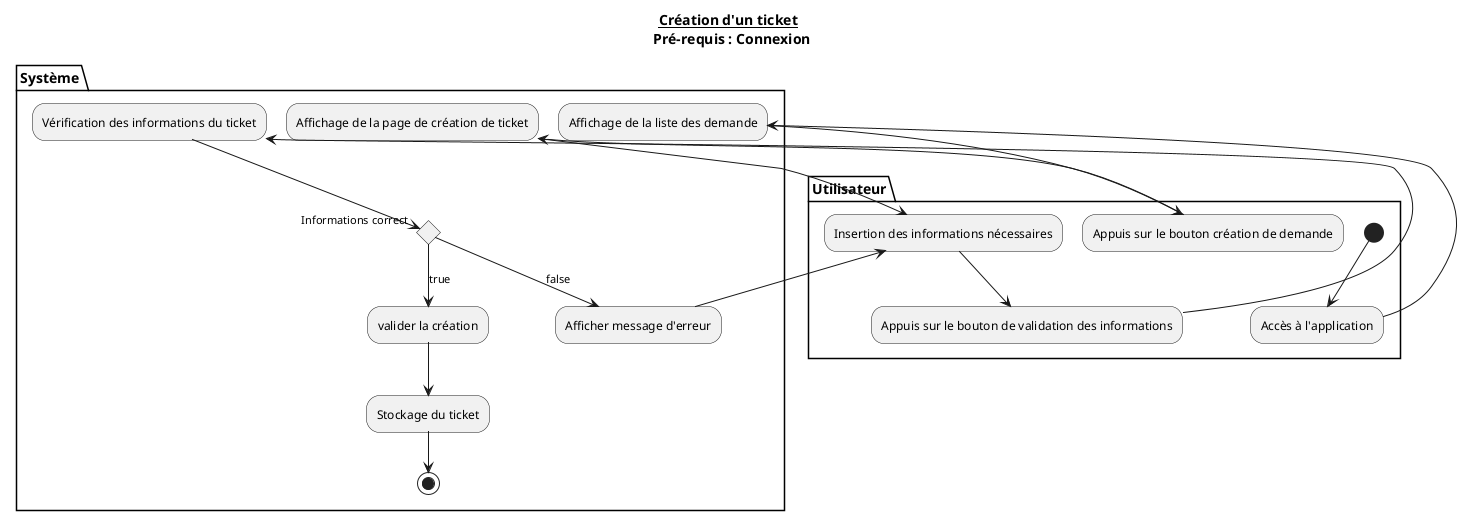 @startuml
title __Création d'un ticket__ \n Pré-requis : Connexion

partition Utilisateur {
  (*) --> "Accès à l'application"
}

partition Système {
  "Accès à l'application" --> "Affichage de la liste des demande"

partition Utilisateur {
  "Affichage de la liste des demande" --> "Appuis sur le bouton création de demande"
}
  
partition Système {
	
	"Appuis sur le bouton création de demande" -->    "Affichage de la page de création de ticket" 
}
partition Utilisateur {
  "Affichage de la page de création de ticket"  --> "Insertion des informations nécessaires"
  "Insertion des informations nécessaires" --> "Appuis sur le bouton de validation des informations"
  
}
  partition Système {
  "Appuis sur le bouton de validation des informations" --> 	"Vérification des informations du ticket"
	"Vérification des informations du ticket" --> if "Informations correct" then
   -->[true] "valider la création"
   		"valider la création" --> "Stockage du ticket"
   		"Stockage du ticket" -->(*)
       	else 
        -->[false] "Afficher message d'erreur"
        "Afficher message d'erreur" --> "Insertion des informations nécessaires"


@enduml